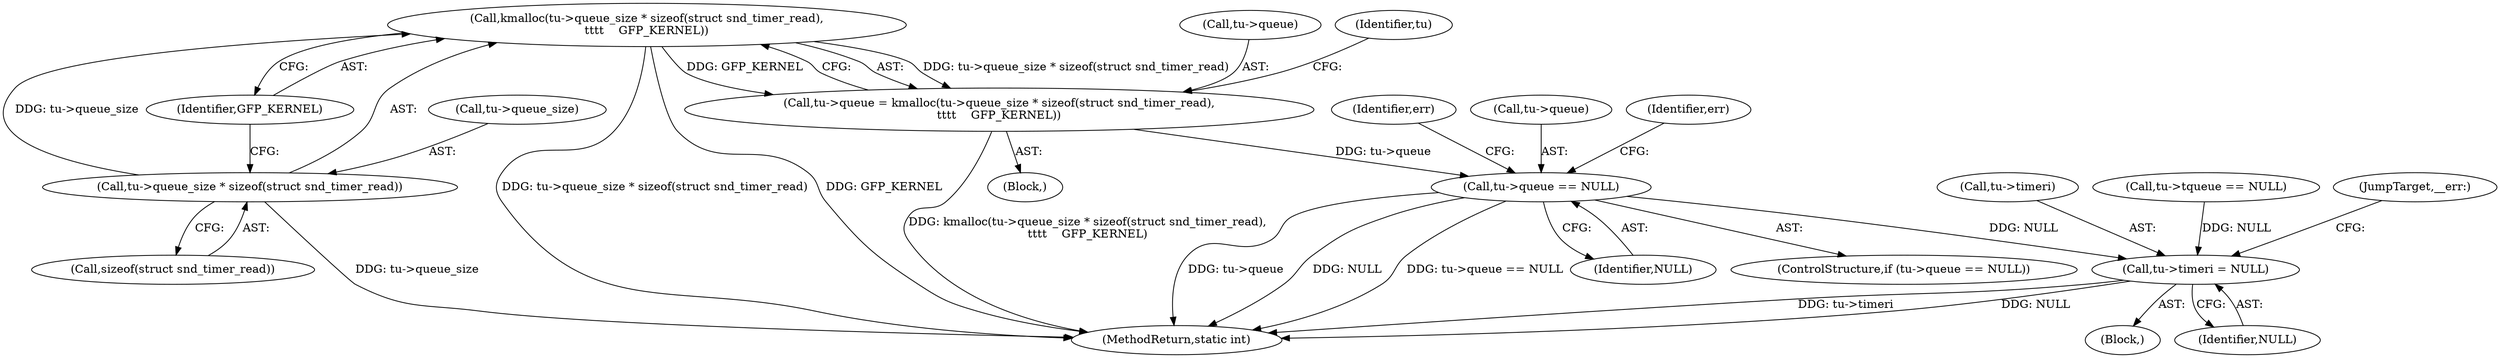 digraph "0_linux_af368027a49a751d6ff4ee9e3f9961f35bb4fede_2@API" {
"1000235" [label="(Call,kmalloc(tu->queue_size * sizeof(struct snd_timer_read),\n\t\t\t\t    GFP_KERNEL))"];
"1000236" [label="(Call,tu->queue_size * sizeof(struct snd_timer_read))"];
"1000231" [label="(Call,tu->queue = kmalloc(tu->queue_size * sizeof(struct snd_timer_read),\n\t\t\t\t    GFP_KERNEL))"];
"1000244" [label="(Call,tu->queue == NULL)"];
"1000262" [label="(Call,tu->timeri = NULL)"];
"1000255" [label="(Identifier,err)"];
"1000232" [label="(Call,tu->queue)"];
"1000246" [label="(Identifier,tu)"];
"1000243" [label="(ControlStructure,if (tu->queue == NULL))"];
"1000245" [label="(Call,tu->queue)"];
"1000235" [label="(Call,kmalloc(tu->queue_size * sizeof(struct snd_timer_read),\n\t\t\t\t    GFP_KERNEL))"];
"1000307" [label="(MethodReturn,static int)"];
"1000244" [label="(Call,tu->queue == NULL)"];
"1000266" [label="(Identifier,NULL)"];
"1000230" [label="(Block,)"];
"1000262" [label="(Call,tu->timeri = NULL)"];
"1000263" [label="(Call,tu->timeri)"];
"1000240" [label="(Call,sizeof(struct snd_timer_read))"];
"1000237" [label="(Call,tu->queue_size)"];
"1000220" [label="(Call,tu->tqueue == NULL)"];
"1000242" [label="(Identifier,GFP_KERNEL)"];
"1000236" [label="(Call,tu->queue_size * sizeof(struct snd_timer_read))"];
"1000248" [label="(Identifier,NULL)"];
"1000304" [label="(JumpTarget,__err:)"];
"1000231" [label="(Call,tu->queue = kmalloc(tu->queue_size * sizeof(struct snd_timer_read),\n\t\t\t\t    GFP_KERNEL))"];
"1000257" [label="(Block,)"];
"1000250" [label="(Identifier,err)"];
"1000235" -> "1000231"  [label="AST: "];
"1000235" -> "1000242"  [label="CFG: "];
"1000236" -> "1000235"  [label="AST: "];
"1000242" -> "1000235"  [label="AST: "];
"1000231" -> "1000235"  [label="CFG: "];
"1000235" -> "1000307"  [label="DDG: tu->queue_size * sizeof(struct snd_timer_read)"];
"1000235" -> "1000307"  [label="DDG: GFP_KERNEL"];
"1000235" -> "1000231"  [label="DDG: tu->queue_size * sizeof(struct snd_timer_read)"];
"1000235" -> "1000231"  [label="DDG: GFP_KERNEL"];
"1000236" -> "1000235"  [label="DDG: tu->queue_size"];
"1000236" -> "1000240"  [label="CFG: "];
"1000237" -> "1000236"  [label="AST: "];
"1000240" -> "1000236"  [label="AST: "];
"1000242" -> "1000236"  [label="CFG: "];
"1000236" -> "1000307"  [label="DDG: tu->queue_size"];
"1000231" -> "1000230"  [label="AST: "];
"1000232" -> "1000231"  [label="AST: "];
"1000246" -> "1000231"  [label="CFG: "];
"1000231" -> "1000307"  [label="DDG: kmalloc(tu->queue_size * sizeof(struct snd_timer_read),\n\t\t\t\t    GFP_KERNEL)"];
"1000231" -> "1000244"  [label="DDG: tu->queue"];
"1000244" -> "1000243"  [label="AST: "];
"1000244" -> "1000248"  [label="CFG: "];
"1000245" -> "1000244"  [label="AST: "];
"1000248" -> "1000244"  [label="AST: "];
"1000250" -> "1000244"  [label="CFG: "];
"1000255" -> "1000244"  [label="CFG: "];
"1000244" -> "1000307"  [label="DDG: tu->queue"];
"1000244" -> "1000307"  [label="DDG: NULL"];
"1000244" -> "1000307"  [label="DDG: tu->queue == NULL"];
"1000244" -> "1000262"  [label="DDG: NULL"];
"1000262" -> "1000257"  [label="AST: "];
"1000262" -> "1000266"  [label="CFG: "];
"1000263" -> "1000262"  [label="AST: "];
"1000266" -> "1000262"  [label="AST: "];
"1000304" -> "1000262"  [label="CFG: "];
"1000262" -> "1000307"  [label="DDG: tu->timeri"];
"1000262" -> "1000307"  [label="DDG: NULL"];
"1000220" -> "1000262"  [label="DDG: NULL"];
}
